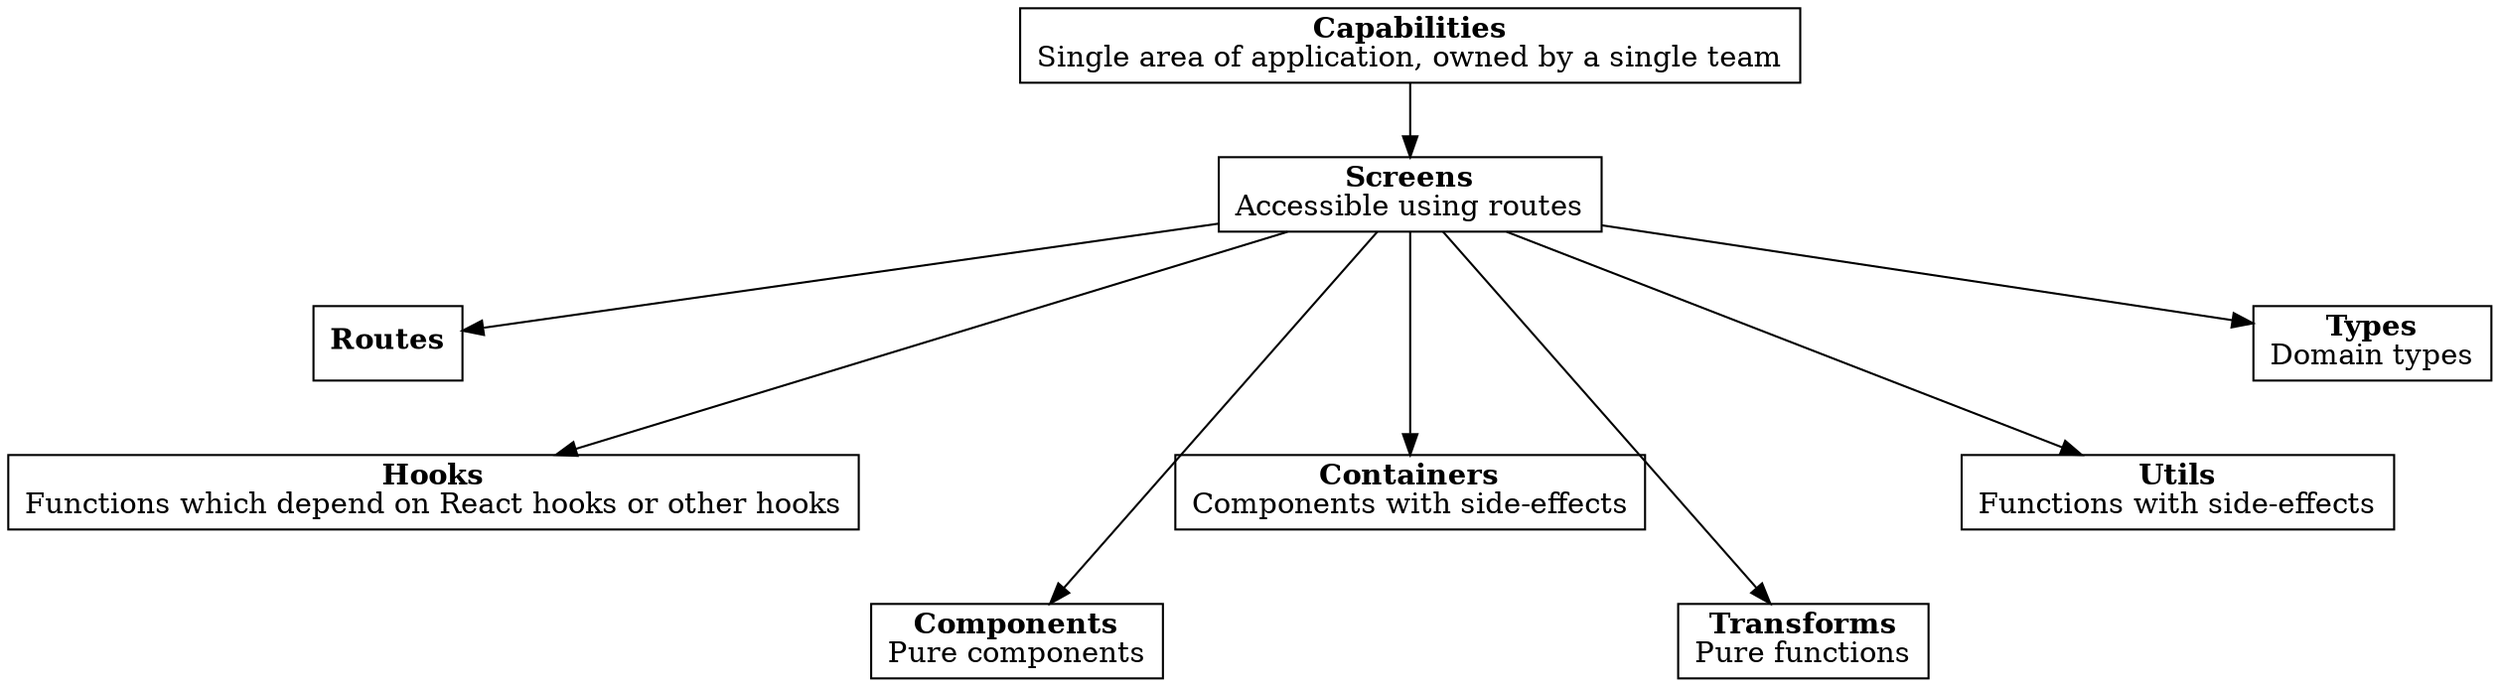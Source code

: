 digraph G {
  graph [nodesep="0.7"];
  node [shape="rect"];
  splines="FALSE";

  /* Entities */
  capabilities [label=<<b>Capabilities</b><br />Single area of application, owned by a single team>]
  screens [label=<<b>Screens</b><br />Accessible using routes>]
  routes [label=<<b>Routes</b>>]
  hooks [label=<<b>Hooks</b><br />Functions which depend on React hooks or other hooks>]
  components [label=<<b>Components</b><br />Pure components>]
  containers [label=<<b>Containers</b><br />Components with side-effects>]
  transforms [label=<<b>Transforms</b><br />Pure functions>]
  utils [label=<<b>Utils</b><br />Functions with side-effects>]
  types [label=<<b>Types</b><br />Domain types>]

  /* Relationships */
  capabilities -> screens
  screens -> routes
  screens -> hooks [minlen=2]
  screens -> components [minlen=3]
  screens -> containers [minlen=2]
  screens -> transforms [minlen=3]
  screens -> utils [minlen=2]
  screens -> types

  /* Ranks */
  // { rank=sink; components containers };
}
